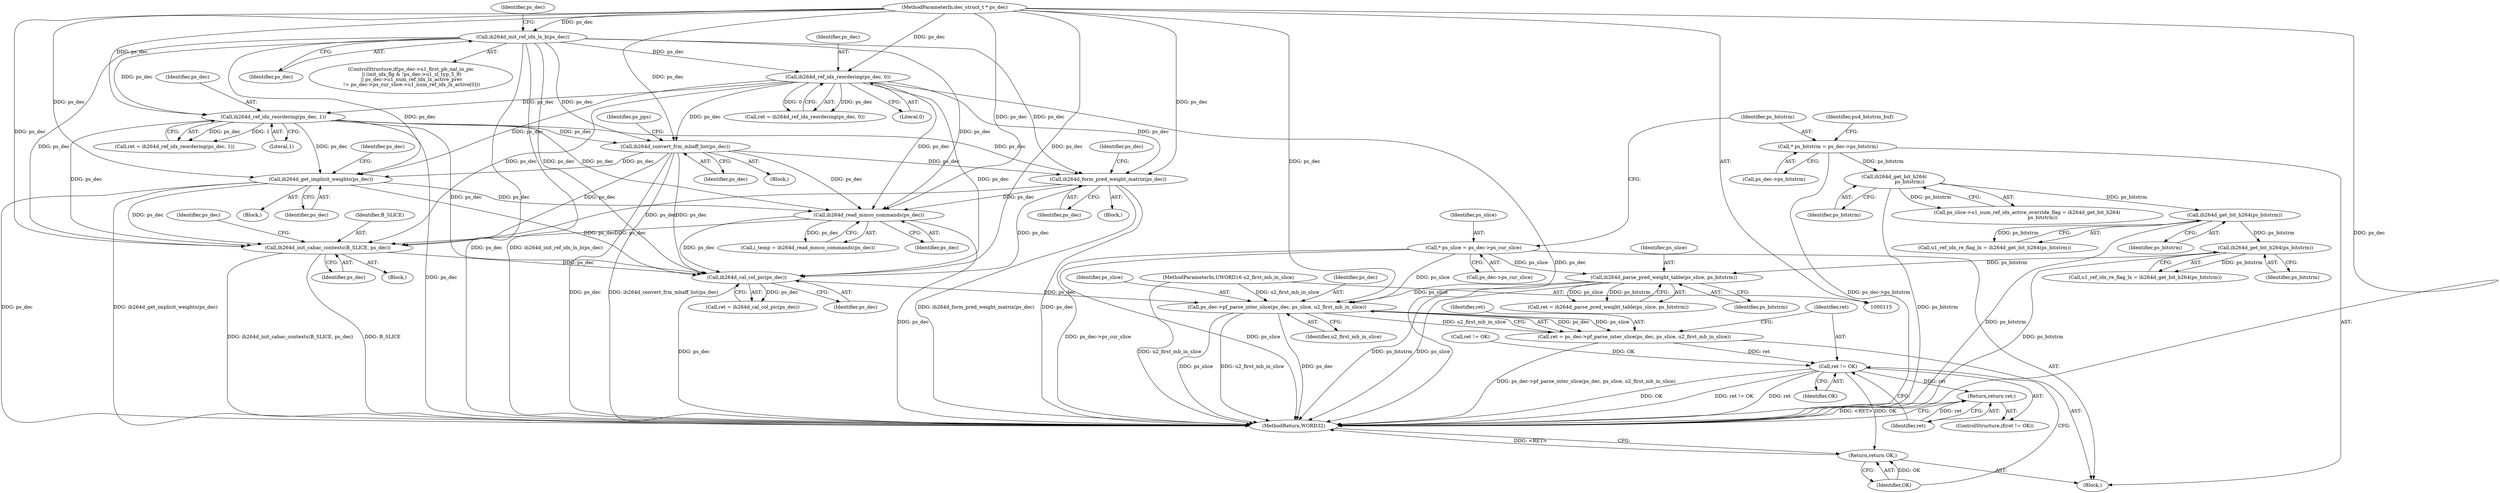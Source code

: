 digraph "0_Android_943323f1d9d3dd5c2634deb26cbe72343ca6b3db_0@pointer" {
"1001223" [label="(Call,ps_dec->pf_parse_inter_slice(ps_dec, ps_slice, u2_first_mb_in_slice))"];
"1001203" [label="(Call,ih264d_cal_col_pic(ps_dec))"];
"1000454" [label="(Call,ih264d_ref_idx_reordering(ps_dec, 1))"];
"1000404" [label="(Call,ih264d_ref_idx_reordering(ps_dec, 0))"];
"1000352" [label="(Call,ih264d_init_ref_idx_lx_b(ps_dec))"];
"1000116" [label="(MethodParameterIn,dec_struct_t * ps_dec)"];
"1000882" [label="(Call,ih264d_get_implicit_weights(ps_dec))"];
"1000833" [label="(Call,ih264d_convert_frm_mbaff_list(ps_dec))"];
"1000920" [label="(Call,ih264d_read_mmco_commands(ps_dec))"];
"1000853" [label="(Call,ih264d_form_pred_weight_matrix(ps_dec))"];
"1001150" [label="(Call,ih264d_init_cabac_contexts(B_SLICE, ps_dec))"];
"1000126" [label="(Call,* ps_slice = ps_dec->ps_cur_slice)"];
"1000844" [label="(Call,ih264d_parse_pred_weight_table(ps_slice, ps_bitstrm))"];
"1000430" [label="(Call,ih264d_get_bit_h264(ps_bitstrm))"];
"1000380" [label="(Call,ih264d_get_bit_h264(ps_bitstrm))"];
"1000222" [label="(Call,ih264d_get_bit_h264(\n                    ps_bitstrm))"];
"1000132" [label="(Call,* ps_bitstrm = ps_dec->ps_bitstrm)"];
"1000117" [label="(MethodParameterIn,UWORD16 u2_first_mb_in_slice)"];
"1001221" [label="(Call,ret = ps_dec->pf_parse_inter_slice(ps_dec, ps_slice, u2_first_mb_in_slice))"];
"1001228" [label="(Call,ret != OK)"];
"1001231" [label="(Return,return ret;)"];
"1001233" [label="(Return,return OK;)"];
"1000381" [label="(Identifier,ps_bitstrm)"];
"1000854" [label="(Identifier,ps_dec)"];
"1000452" [label="(Call,ret = ih264d_ref_idx_reordering(ps_dec, 1))"];
"1000857" [label="(Identifier,ps_dec)"];
"1001232" [label="(Identifier,ret)"];
"1000222" [label="(Call,ih264d_get_bit_h264(\n                    ps_bitstrm))"];
"1001206" [label="(Call,ret != OK)"];
"1000842" [label="(Call,ret = ih264d_parse_pred_weight_table(ps_slice, ps_bitstrm))"];
"1000882" [label="(Call,ih264d_get_implicit_weights(ps_dec))"];
"1000127" [label="(Identifier,ps_slice)"];
"1001228" [label="(Call,ret != OK)"];
"1000116" [label="(MethodParameterIn,dec_struct_t * ps_dec)"];
"1001234" [label="(Identifier,OK)"];
"1000883" [label="(Identifier,ps_dec)"];
"1000404" [label="(Call,ih264d_ref_idx_reordering(ps_dec, 0))"];
"1001226" [label="(Identifier,u2_first_mb_in_slice)"];
"1000126" [label="(Call,* ps_slice = ps_dec->ps_cur_slice)"];
"1000353" [label="(Identifier,ps_dec)"];
"1001225" [label="(Identifier,ps_slice)"];
"1001221" [label="(Call,ret = ps_dec->pf_parse_inter_slice(ps_dec, ps_slice, u2_first_mb_in_slice))"];
"1000454" [label="(Call,ih264d_ref_idx_reordering(ps_dec, 1))"];
"1000402" [label="(Call,ret = ih264d_ref_idx_reordering(ps_dec, 0))"];
"1000869" [label="(Block,)"];
"1000834" [label="(Identifier,ps_dec)"];
"1001235" [label="(MethodReturn,WORD32)"];
"1000378" [label="(Call,u1_ref_idx_re_flag_lx = ih264d_get_bit_h264(ps_bitstrm))"];
"1001222" [label="(Identifier,ret)"];
"1000846" [label="(Identifier,ps_bitstrm)"];
"1001223" [label="(Call,ps_dec->pf_parse_inter_slice(ps_dec, ps_slice, u2_first_mb_in_slice))"];
"1000218" [label="(Call,ps_slice->u1_num_ref_idx_active_override_flag = ih264d_get_bit_h264(\n                    ps_bitstrm))"];
"1001137" [label="(Block,)"];
"1000895" [label="(Identifier,ps_dec)"];
"1000380" [label="(Call,ih264d_get_bit_h264(ps_bitstrm))"];
"1000329" [label="(ControlStructure,if(ps_dec->u1_first_pb_nal_in_pic\n || (init_idx_flg & !ps_dec->u1_sl_typ_5_9)\n || ps_dec->u1_num_ref_idx_lx_active_prev\n != ps_dec->ps_cur_slice->u1_num_ref_idx_lx_active[0]))"];
"1000456" [label="(Literal,1)"];
"1000841" [label="(Block,)"];
"1001156" [label="(Identifier,ps_dec)"];
"1000223" [label="(Identifier,ps_bitstrm)"];
"1000117" [label="(MethodParameterIn,UWORD16 u2_first_mb_in_slice)"];
"1000133" [label="(Identifier,ps_bitstrm)"];
"1000134" [label="(Call,ps_dec->ps_bitstrm)"];
"1001230" [label="(Identifier,OK)"];
"1000140" [label="(Identifier,pu4_bitstrm_buf)"];
"1000838" [label="(Identifier,ps_pps)"];
"1000833" [label="(Call,ih264d_convert_frm_mbaff_list(ps_dec))"];
"1001203" [label="(Call,ih264d_cal_col_pic(ps_dec))"];
"1000918" [label="(Call,i_temp = ih264d_read_mmco_commands(ps_dec))"];
"1000118" [label="(Block,)"];
"1000128" [label="(Call,ps_dec->ps_cur_slice)"];
"1001229" [label="(Identifier,ret)"];
"1001224" [label="(Identifier,ps_dec)"];
"1000405" [label="(Identifier,ps_dec)"];
"1001152" [label="(Identifier,ps_dec)"];
"1000845" [label="(Identifier,ps_slice)"];
"1001233" [label="(Return,return OK;)"];
"1001204" [label="(Identifier,ps_dec)"];
"1001231" [label="(Return,return ret;)"];
"1000428" [label="(Call,u1_ref_idx_re_flag_lx = ih264d_get_bit_h264(ps_bitstrm))"];
"1000406" [label="(Literal,0)"];
"1001201" [label="(Call,ret = ih264d_cal_col_pic(ps_dec))"];
"1000455" [label="(Identifier,ps_dec)"];
"1000431" [label="(Identifier,ps_bitstrm)"];
"1000430" [label="(Call,ih264d_get_bit_h264(ps_bitstrm))"];
"1000920" [label="(Call,ih264d_read_mmco_commands(ps_dec))"];
"1000352" [label="(Call,ih264d_init_ref_idx_lx_b(ps_dec))"];
"1000357" [label="(Identifier,ps_dec)"];
"1000132" [label="(Call,* ps_bitstrm = ps_dec->ps_bitstrm)"];
"1000921" [label="(Identifier,ps_dec)"];
"1001227" [label="(ControlStructure,if(ret != OK))"];
"1000832" [label="(Block,)"];
"1000853" [label="(Call,ih264d_form_pred_weight_matrix(ps_dec))"];
"1001151" [label="(Identifier,B_SLICE)"];
"1001150" [label="(Call,ih264d_init_cabac_contexts(B_SLICE, ps_dec))"];
"1000844" [label="(Call,ih264d_parse_pred_weight_table(ps_slice, ps_bitstrm))"];
"1001223" -> "1001221"  [label="AST: "];
"1001223" -> "1001226"  [label="CFG: "];
"1001224" -> "1001223"  [label="AST: "];
"1001225" -> "1001223"  [label="AST: "];
"1001226" -> "1001223"  [label="AST: "];
"1001221" -> "1001223"  [label="CFG: "];
"1001223" -> "1001235"  [label="DDG: ps_slice"];
"1001223" -> "1001235"  [label="DDG: u2_first_mb_in_slice"];
"1001223" -> "1001235"  [label="DDG: ps_dec"];
"1001223" -> "1001221"  [label="DDG: ps_dec"];
"1001223" -> "1001221"  [label="DDG: ps_slice"];
"1001223" -> "1001221"  [label="DDG: u2_first_mb_in_slice"];
"1001203" -> "1001223"  [label="DDG: ps_dec"];
"1000116" -> "1001223"  [label="DDG: ps_dec"];
"1000126" -> "1001223"  [label="DDG: ps_slice"];
"1000844" -> "1001223"  [label="DDG: ps_slice"];
"1000117" -> "1001223"  [label="DDG: u2_first_mb_in_slice"];
"1001203" -> "1001201"  [label="AST: "];
"1001203" -> "1001204"  [label="CFG: "];
"1001204" -> "1001203"  [label="AST: "];
"1001201" -> "1001203"  [label="CFG: "];
"1001203" -> "1001235"  [label="DDG: ps_dec"];
"1001203" -> "1001201"  [label="DDG: ps_dec"];
"1000454" -> "1001203"  [label="DDG: ps_dec"];
"1000882" -> "1001203"  [label="DDG: ps_dec"];
"1000920" -> "1001203"  [label="DDG: ps_dec"];
"1000352" -> "1001203"  [label="DDG: ps_dec"];
"1001150" -> "1001203"  [label="DDG: ps_dec"];
"1000853" -> "1001203"  [label="DDG: ps_dec"];
"1000404" -> "1001203"  [label="DDG: ps_dec"];
"1000833" -> "1001203"  [label="DDG: ps_dec"];
"1000116" -> "1001203"  [label="DDG: ps_dec"];
"1000454" -> "1000452"  [label="AST: "];
"1000454" -> "1000456"  [label="CFG: "];
"1000455" -> "1000454"  [label="AST: "];
"1000456" -> "1000454"  [label="AST: "];
"1000452" -> "1000454"  [label="CFG: "];
"1000454" -> "1001235"  [label="DDG: ps_dec"];
"1000454" -> "1000452"  [label="DDG: ps_dec"];
"1000454" -> "1000452"  [label="DDG: 1"];
"1000404" -> "1000454"  [label="DDG: ps_dec"];
"1000352" -> "1000454"  [label="DDG: ps_dec"];
"1000116" -> "1000454"  [label="DDG: ps_dec"];
"1000454" -> "1000833"  [label="DDG: ps_dec"];
"1000454" -> "1000853"  [label="DDG: ps_dec"];
"1000454" -> "1000882"  [label="DDG: ps_dec"];
"1000454" -> "1000920"  [label="DDG: ps_dec"];
"1000454" -> "1001150"  [label="DDG: ps_dec"];
"1000404" -> "1000402"  [label="AST: "];
"1000404" -> "1000406"  [label="CFG: "];
"1000405" -> "1000404"  [label="AST: "];
"1000406" -> "1000404"  [label="AST: "];
"1000402" -> "1000404"  [label="CFG: "];
"1000404" -> "1001235"  [label="DDG: ps_dec"];
"1000404" -> "1000402"  [label="DDG: ps_dec"];
"1000404" -> "1000402"  [label="DDG: 0"];
"1000352" -> "1000404"  [label="DDG: ps_dec"];
"1000116" -> "1000404"  [label="DDG: ps_dec"];
"1000404" -> "1000833"  [label="DDG: ps_dec"];
"1000404" -> "1000853"  [label="DDG: ps_dec"];
"1000404" -> "1000882"  [label="DDG: ps_dec"];
"1000404" -> "1000920"  [label="DDG: ps_dec"];
"1000404" -> "1001150"  [label="DDG: ps_dec"];
"1000352" -> "1000329"  [label="AST: "];
"1000352" -> "1000353"  [label="CFG: "];
"1000353" -> "1000352"  [label="AST: "];
"1000357" -> "1000352"  [label="CFG: "];
"1000352" -> "1001235"  [label="DDG: ps_dec"];
"1000352" -> "1001235"  [label="DDG: ih264d_init_ref_idx_lx_b(ps_dec)"];
"1000116" -> "1000352"  [label="DDG: ps_dec"];
"1000352" -> "1000833"  [label="DDG: ps_dec"];
"1000352" -> "1000853"  [label="DDG: ps_dec"];
"1000352" -> "1000882"  [label="DDG: ps_dec"];
"1000352" -> "1000920"  [label="DDG: ps_dec"];
"1000352" -> "1001150"  [label="DDG: ps_dec"];
"1000116" -> "1000115"  [label="AST: "];
"1000116" -> "1001235"  [label="DDG: ps_dec"];
"1000116" -> "1000833"  [label="DDG: ps_dec"];
"1000116" -> "1000853"  [label="DDG: ps_dec"];
"1000116" -> "1000882"  [label="DDG: ps_dec"];
"1000116" -> "1000920"  [label="DDG: ps_dec"];
"1000116" -> "1001150"  [label="DDG: ps_dec"];
"1000882" -> "1000869"  [label="AST: "];
"1000882" -> "1000883"  [label="CFG: "];
"1000883" -> "1000882"  [label="AST: "];
"1000895" -> "1000882"  [label="CFG: "];
"1000882" -> "1001235"  [label="DDG: ps_dec"];
"1000882" -> "1001235"  [label="DDG: ih264d_get_implicit_weights(ps_dec)"];
"1000833" -> "1000882"  [label="DDG: ps_dec"];
"1000882" -> "1000920"  [label="DDG: ps_dec"];
"1000882" -> "1001150"  [label="DDG: ps_dec"];
"1000833" -> "1000832"  [label="AST: "];
"1000833" -> "1000834"  [label="CFG: "];
"1000834" -> "1000833"  [label="AST: "];
"1000838" -> "1000833"  [label="CFG: "];
"1000833" -> "1001235"  [label="DDG: ps_dec"];
"1000833" -> "1001235"  [label="DDG: ih264d_convert_frm_mbaff_list(ps_dec)"];
"1000833" -> "1000853"  [label="DDG: ps_dec"];
"1000833" -> "1000920"  [label="DDG: ps_dec"];
"1000833" -> "1001150"  [label="DDG: ps_dec"];
"1000920" -> "1000918"  [label="AST: "];
"1000920" -> "1000921"  [label="CFG: "];
"1000921" -> "1000920"  [label="AST: "];
"1000918" -> "1000920"  [label="CFG: "];
"1000920" -> "1001235"  [label="DDG: ps_dec"];
"1000920" -> "1000918"  [label="DDG: ps_dec"];
"1000853" -> "1000920"  [label="DDG: ps_dec"];
"1000920" -> "1001150"  [label="DDG: ps_dec"];
"1000853" -> "1000841"  [label="AST: "];
"1000853" -> "1000854"  [label="CFG: "];
"1000854" -> "1000853"  [label="AST: "];
"1000857" -> "1000853"  [label="CFG: "];
"1000853" -> "1001235"  [label="DDG: ih264d_form_pred_weight_matrix(ps_dec)"];
"1000853" -> "1001235"  [label="DDG: ps_dec"];
"1000853" -> "1001150"  [label="DDG: ps_dec"];
"1001150" -> "1001137"  [label="AST: "];
"1001150" -> "1001152"  [label="CFG: "];
"1001151" -> "1001150"  [label="AST: "];
"1001152" -> "1001150"  [label="AST: "];
"1001156" -> "1001150"  [label="CFG: "];
"1001150" -> "1001235"  [label="DDG: B_SLICE"];
"1001150" -> "1001235"  [label="DDG: ih264d_init_cabac_contexts(B_SLICE, ps_dec)"];
"1000126" -> "1000118"  [label="AST: "];
"1000126" -> "1000128"  [label="CFG: "];
"1000127" -> "1000126"  [label="AST: "];
"1000128" -> "1000126"  [label="AST: "];
"1000133" -> "1000126"  [label="CFG: "];
"1000126" -> "1001235"  [label="DDG: ps_slice"];
"1000126" -> "1001235"  [label="DDG: ps_dec->ps_cur_slice"];
"1000126" -> "1000844"  [label="DDG: ps_slice"];
"1000844" -> "1000842"  [label="AST: "];
"1000844" -> "1000846"  [label="CFG: "];
"1000845" -> "1000844"  [label="AST: "];
"1000846" -> "1000844"  [label="AST: "];
"1000842" -> "1000844"  [label="CFG: "];
"1000844" -> "1001235"  [label="DDG: ps_bitstrm"];
"1000844" -> "1001235"  [label="DDG: ps_slice"];
"1000844" -> "1000842"  [label="DDG: ps_slice"];
"1000844" -> "1000842"  [label="DDG: ps_bitstrm"];
"1000430" -> "1000844"  [label="DDG: ps_bitstrm"];
"1000430" -> "1000428"  [label="AST: "];
"1000430" -> "1000431"  [label="CFG: "];
"1000431" -> "1000430"  [label="AST: "];
"1000428" -> "1000430"  [label="CFG: "];
"1000430" -> "1001235"  [label="DDG: ps_bitstrm"];
"1000430" -> "1000428"  [label="DDG: ps_bitstrm"];
"1000380" -> "1000430"  [label="DDG: ps_bitstrm"];
"1000380" -> "1000378"  [label="AST: "];
"1000380" -> "1000381"  [label="CFG: "];
"1000381" -> "1000380"  [label="AST: "];
"1000378" -> "1000380"  [label="CFG: "];
"1000380" -> "1001235"  [label="DDG: ps_bitstrm"];
"1000380" -> "1000378"  [label="DDG: ps_bitstrm"];
"1000222" -> "1000380"  [label="DDG: ps_bitstrm"];
"1000222" -> "1000218"  [label="AST: "];
"1000222" -> "1000223"  [label="CFG: "];
"1000223" -> "1000222"  [label="AST: "];
"1000218" -> "1000222"  [label="CFG: "];
"1000222" -> "1001235"  [label="DDG: ps_bitstrm"];
"1000222" -> "1000218"  [label="DDG: ps_bitstrm"];
"1000132" -> "1000222"  [label="DDG: ps_bitstrm"];
"1000132" -> "1000118"  [label="AST: "];
"1000132" -> "1000134"  [label="CFG: "];
"1000133" -> "1000132"  [label="AST: "];
"1000134" -> "1000132"  [label="AST: "];
"1000140" -> "1000132"  [label="CFG: "];
"1000132" -> "1001235"  [label="DDG: ps_dec->ps_bitstrm"];
"1000117" -> "1000115"  [label="AST: "];
"1000117" -> "1001235"  [label="DDG: u2_first_mb_in_slice"];
"1001221" -> "1000118"  [label="AST: "];
"1001222" -> "1001221"  [label="AST: "];
"1001229" -> "1001221"  [label="CFG: "];
"1001221" -> "1001235"  [label="DDG: ps_dec->pf_parse_inter_slice(ps_dec, ps_slice, u2_first_mb_in_slice)"];
"1001221" -> "1001228"  [label="DDG: ret"];
"1001228" -> "1001227"  [label="AST: "];
"1001228" -> "1001230"  [label="CFG: "];
"1001229" -> "1001228"  [label="AST: "];
"1001230" -> "1001228"  [label="AST: "];
"1001232" -> "1001228"  [label="CFG: "];
"1001234" -> "1001228"  [label="CFG: "];
"1001228" -> "1001235"  [label="DDG: ret"];
"1001228" -> "1001235"  [label="DDG: OK"];
"1001228" -> "1001235"  [label="DDG: ret != OK"];
"1001206" -> "1001228"  [label="DDG: OK"];
"1001228" -> "1001231"  [label="DDG: ret"];
"1001228" -> "1001233"  [label="DDG: OK"];
"1001231" -> "1001227"  [label="AST: "];
"1001231" -> "1001232"  [label="CFG: "];
"1001232" -> "1001231"  [label="AST: "];
"1001235" -> "1001231"  [label="CFG: "];
"1001231" -> "1001235"  [label="DDG: <RET>"];
"1001232" -> "1001231"  [label="DDG: ret"];
"1001233" -> "1000118"  [label="AST: "];
"1001233" -> "1001234"  [label="CFG: "];
"1001234" -> "1001233"  [label="AST: "];
"1001235" -> "1001233"  [label="CFG: "];
"1001233" -> "1001235"  [label="DDG: <RET>"];
"1001234" -> "1001233"  [label="DDG: OK"];
}
